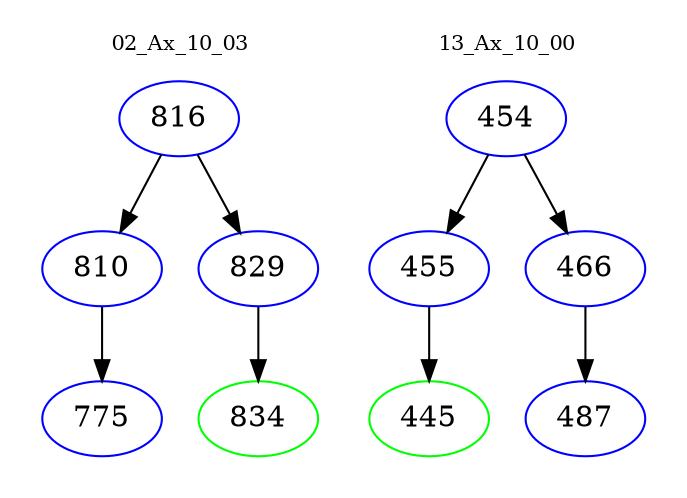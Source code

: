 digraph{
subgraph cluster_0 {
color = white
label = "02_Ax_10_03";
fontsize=10;
T0_816 [label="816", color="blue"]
T0_816 -> T0_810 [color="black"]
T0_810 [label="810", color="blue"]
T0_810 -> T0_775 [color="black"]
T0_775 [label="775", color="blue"]
T0_816 -> T0_829 [color="black"]
T0_829 [label="829", color="blue"]
T0_829 -> T0_834 [color="black"]
T0_834 [label="834", color="green"]
}
subgraph cluster_1 {
color = white
label = "13_Ax_10_00";
fontsize=10;
T1_454 [label="454", color="blue"]
T1_454 -> T1_455 [color="black"]
T1_455 [label="455", color="blue"]
T1_455 -> T1_445 [color="black"]
T1_445 [label="445", color="green"]
T1_454 -> T1_466 [color="black"]
T1_466 [label="466", color="blue"]
T1_466 -> T1_487 [color="black"]
T1_487 [label="487", color="blue"]
}
}
